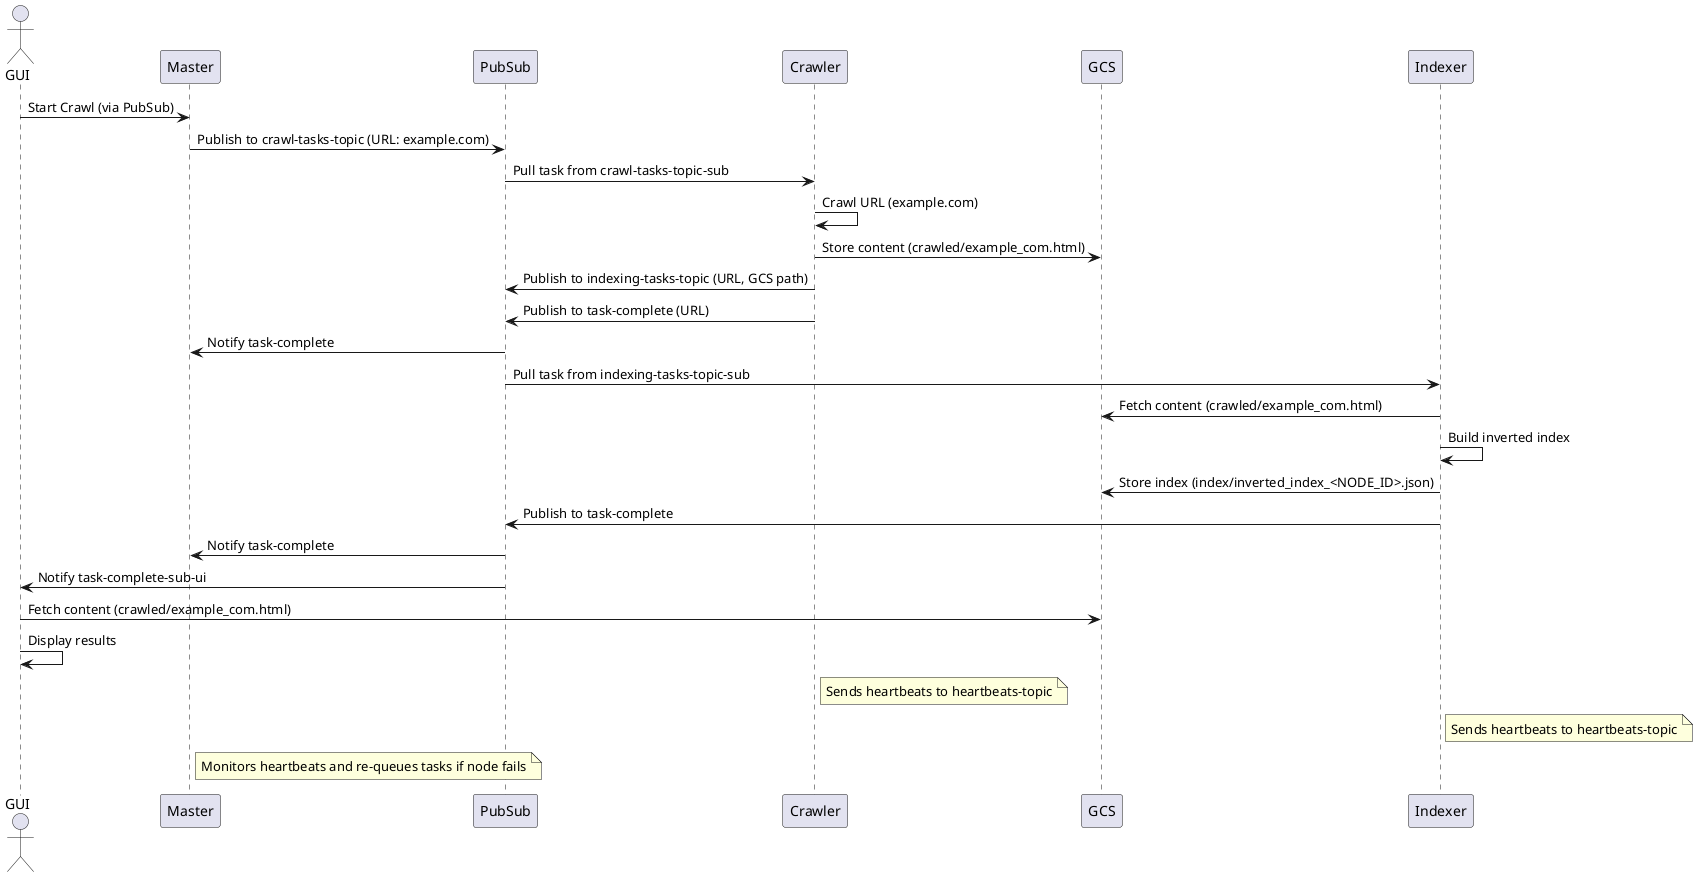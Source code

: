 @startuml D1
actor GUI
participant "Master" as Master
participant "PubSub" as PubSub
participant "Crawler" as Crawler
participant "GCS" as GCS
participant "Indexer" as Indexer

GUI -> Master: Start Crawl (via PubSub)
Master -> PubSub: Publish to crawl-tasks-topic (URL: example.com)
PubSub -> Crawler: Pull task from crawl-tasks-topic-sub
Crawler -> Crawler: Crawl URL (example.com)
Crawler -> GCS: Store content (crawled/example_com.html)
Crawler -> PubSub: Publish to indexing-tasks-topic (URL, GCS path)
Crawler -> PubSub: Publish to task-complete (URL)
PubSub -> Master: Notify task-complete
PubSub -> Indexer: Pull task from indexing-tasks-topic-sub
Indexer -> GCS: Fetch content (crawled/example_com.html)
Indexer -> Indexer: Build inverted index
Indexer -> GCS: Store index (index/inverted_index_<NODE_ID>.json)
Indexer -> PubSub: Publish to task-complete
PubSub -> Master: Notify task-complete
PubSub -> GUI: Notify task-complete-sub-ui
GUI -> GCS: Fetch content (crawled/example_com.html)
GUI -> GUI: Display results


note right of Crawler: Sends heartbeats to heartbeats-topic
note right of Indexer: Sends heartbeats to heartbeats-topic
note right of Master: Monitors heartbeats and re-queues tasks if node fails

@enduml